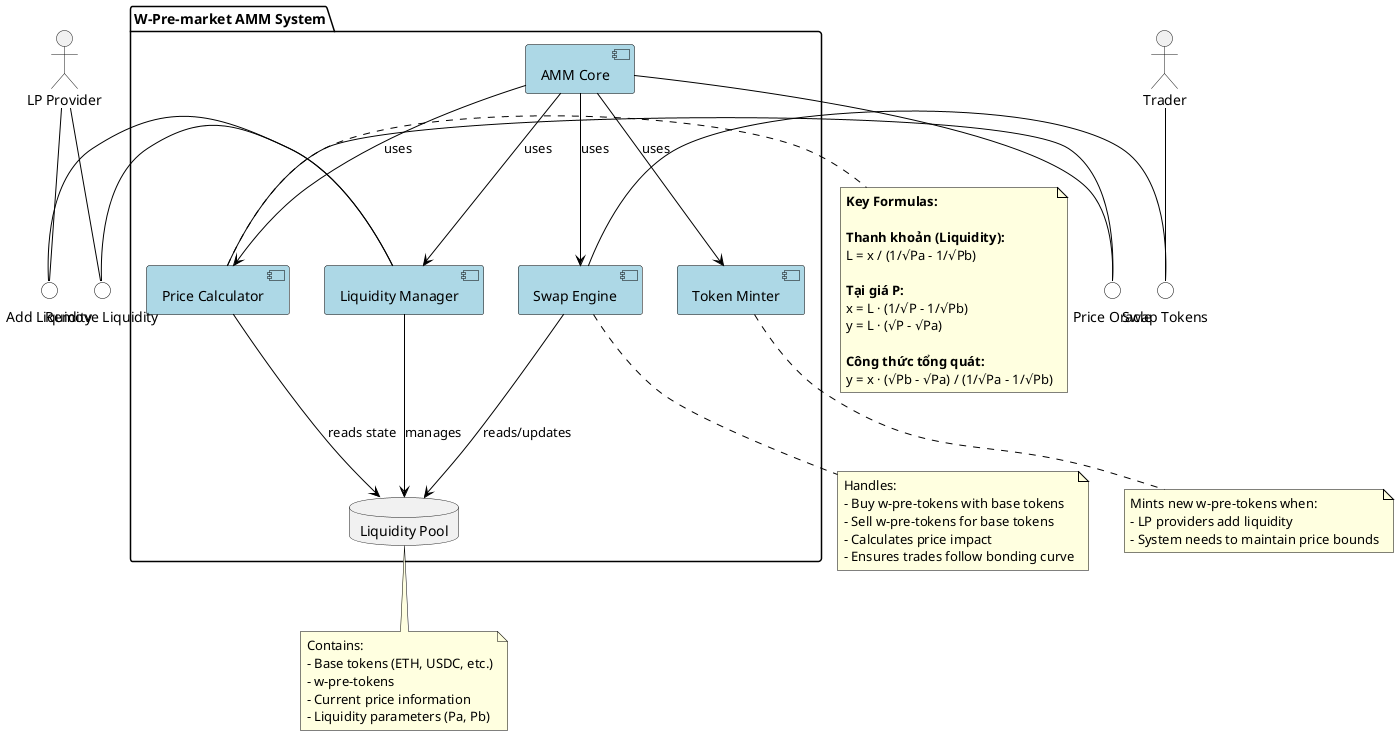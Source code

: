 @startuml W-Pre-market AMM Component Diagram

' Style
skinparam component {
    BackgroundColor LightBlue
    BorderColor Black
    ArrowColor Black
}

skinparam interface {
    BackgroundColor White
    BorderColor Black
}

skinparam note {
    BackgroundColor LightYellow
    BorderColor Black
}

' Components
package "W-Pre-market AMM System" {
    component [AMM Core] as Core
    component [Price Calculator] as Calculator
    component [Token Minter] as Minter
    component [Liquidity Manager] as LiquidityManager
    component [Swap Engine] as SwapEngine
    database "Liquidity Pool" as Pool
}

' External actors
actor "LP Provider" as LPProvider
actor "Trader" as Trader

' Interfaces
interface "Add Liquidity" as IAddLiquidity
interface "Remove Liquidity" as IRemoveLiquidity
interface "Swap Tokens" as ISwap
interface "Price Oracle" as IPriceOracle

' Connections
LPProvider -- IAddLiquidity
LPProvider -- IRemoveLiquidity
Trader -- ISwap
Core -- IPriceOracle

IAddLiquidity - LiquidityManager
IRemoveLiquidity - LiquidityManager
ISwap - SwapEngine
IPriceOracle - Calculator

Core --> Calculator : uses
Core --> Minter : uses
Core --> LiquidityManager : uses
Core --> SwapEngine : uses
LiquidityManager --> Pool : manages
SwapEngine --> Pool : reads/updates
Calculator --> Pool : reads state

' Notes with formulas
note right of Calculator
  <b>Key Formulas:</b>
  
  <b>Thanh khoản (Liquidity):</b>
  L = x / (1/√Pa - 1/√Pb)
  
  <b>Tại giá P:</b>
  x = L · (1/√P - 1/√Pb)
  y = L · (√P - √Pa)
  
  <b>Công thức tổng quát:</b>
  y = x · (√Pb - √Pa) / (1/√Pa - 1/√Pb)
end note

note bottom of Pool
  Contains:
  - Base tokens (ETH, USDC, etc.)
  - w-pre-tokens
  - Current price information
  - Liquidity parameters (Pa, Pb)
end note

note bottom of Minter
  Mints new w-pre-tokens when:
  - LP providers add liquidity
  - System needs to maintain price bounds
end note

note bottom of SwapEngine
  Handles:
  - Buy w-pre-tokens with base tokens
  - Sell w-pre-tokens for base tokens
  - Calculates price impact
  - Ensures trades follow bonding curve
end note

@enduml 